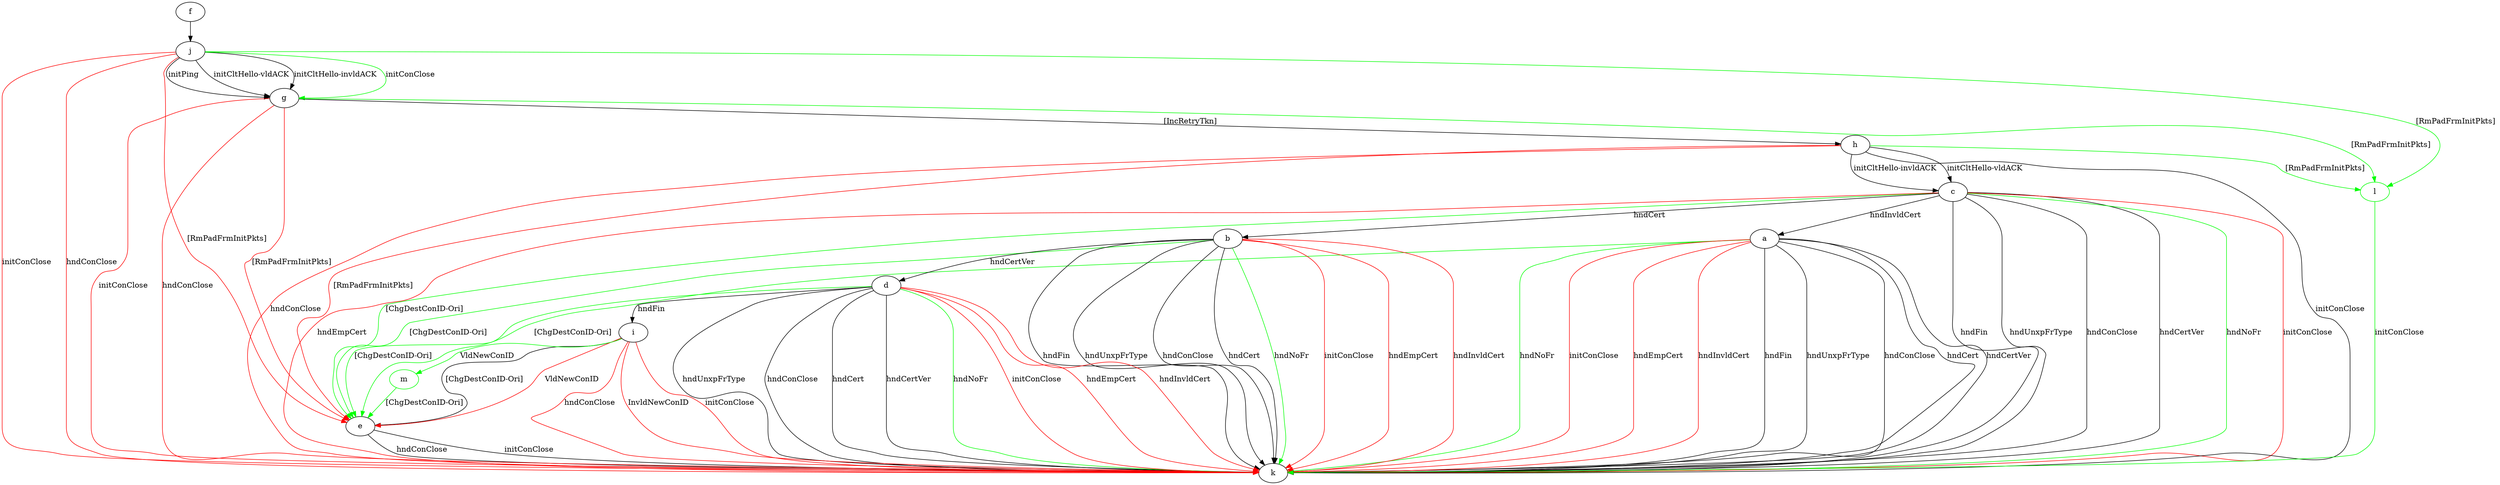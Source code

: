 digraph "" {
	a -> e	[key=0,
		color=green,
		label="[ChgDestConID-Ori] "];
	a -> k	[key=0,
		label="hndFin "];
	a -> k	[key=1,
		label="hndUnxpFrType "];
	a -> k	[key=2,
		label="hndConClose "];
	a -> k	[key=3,
		label="hndCert "];
	a -> k	[key=4,
		label="hndCertVer "];
	a -> k	[key=5,
		color=green,
		label="hndNoFr "];
	a -> k	[key=6,
		color=red,
		label="initConClose "];
	a -> k	[key=7,
		color=red,
		label="hndEmpCert "];
	a -> k	[key=8,
		color=red,
		label="hndInvldCert "];
	b -> d	[key=0,
		label="hndCertVer "];
	b -> e	[key=0,
		color=green,
		label="[ChgDestConID-Ori] "];
	b -> k	[key=0,
		label="hndFin "];
	b -> k	[key=1,
		label="hndUnxpFrType "];
	b -> k	[key=2,
		label="hndConClose "];
	b -> k	[key=3,
		label="hndCert "];
	b -> k	[key=4,
		color=green,
		label="hndNoFr "];
	b -> k	[key=5,
		color=red,
		label="initConClose "];
	b -> k	[key=6,
		color=red,
		label="hndEmpCert "];
	b -> k	[key=7,
		color=red,
		label="hndInvldCert "];
	c -> a	[key=0,
		label="hndInvldCert "];
	c -> b	[key=0,
		label="hndCert "];
	c -> e	[key=0,
		color=green,
		label="[ChgDestConID-Ori] "];
	c -> k	[key=0,
		label="hndFin "];
	c -> k	[key=1,
		label="hndUnxpFrType "];
	c -> k	[key=2,
		label="hndConClose "];
	c -> k	[key=3,
		label="hndCertVer "];
	c -> k	[key=4,
		color=green,
		label="hndNoFr "];
	c -> k	[key=5,
		color=red,
		label="initConClose "];
	c -> k	[key=6,
		color=red,
		label="hndEmpCert "];
	d -> e	[key=0,
		color=green,
		label="[ChgDestConID-Ori] "];
	d -> i	[key=0,
		label="hndFin "];
	d -> k	[key=0,
		label="hndUnxpFrType "];
	d -> k	[key=1,
		label="hndConClose "];
	d -> k	[key=2,
		label="hndCert "];
	d -> k	[key=3,
		label="hndCertVer "];
	d -> k	[key=4,
		color=green,
		label="hndNoFr "];
	d -> k	[key=5,
		color=red,
		label="initConClose "];
	d -> k	[key=6,
		color=red,
		label="hndEmpCert "];
	d -> k	[key=7,
		color=red,
		label="hndInvldCert "];
	e -> k	[key=0,
		label="initConClose "];
	e -> k	[key=1,
		label="hndConClose "];
	f -> j	[key=0];
	g -> e	[key=0,
		color=red,
		label="[RmPadFrmInitPkts] "];
	g -> h	[key=0,
		label="[IncRetryTkn] "];
	g -> k	[key=0,
		color=red,
		label="initConClose "];
	g -> k	[key=1,
		color=red,
		label="hndConClose "];
	l	[color=green];
	g -> l	[key=0,
		color=green,
		label="[RmPadFrmInitPkts] "];
	h -> c	[key=0,
		label="initCltHello-vldACK "];
	h -> c	[key=1,
		label="initCltHello-invldACK "];
	h -> e	[key=0,
		color=red,
		label="[RmPadFrmInitPkts] "];
	h -> k	[key=0,
		label="initConClose "];
	h -> k	[key=1,
		color=red,
		label="hndConClose "];
	h -> l	[key=0,
		color=green,
		label="[RmPadFrmInitPkts] "];
	i -> e	[key=0,
		label="[ChgDestConID-Ori] "];
	i -> e	[key=1,
		color=red,
		label="VldNewConID "];
	i -> k	[key=0,
		color=red,
		label="initConClose "];
	i -> k	[key=1,
		color=red,
		label="hndConClose "];
	i -> k	[key=2,
		color=red,
		label="InvldNewConID "];
	m	[color=green];
	i -> m	[key=0,
		color=green,
		label="VldNewConID "];
	j -> e	[key=0,
		color=red,
		label="[RmPadFrmInitPkts] "];
	j -> g	[key=0,
		label="initPing "];
	j -> g	[key=1,
		label="initCltHello-vldACK "];
	j -> g	[key=2,
		label="initCltHello-invldACK "];
	j -> g	[key=3,
		color=green,
		label="initConClose "];
	j -> k	[key=0,
		color=red,
		label="initConClose "];
	j -> k	[key=1,
		color=red,
		label="hndConClose "];
	j -> l	[key=0,
		color=green,
		label="[RmPadFrmInitPkts] "];
	l -> k	[key=0,
		color=green,
		label="initConClose "];
	m -> e	[key=0,
		color=green,
		label="[ChgDestConID-Ori] "];
}
